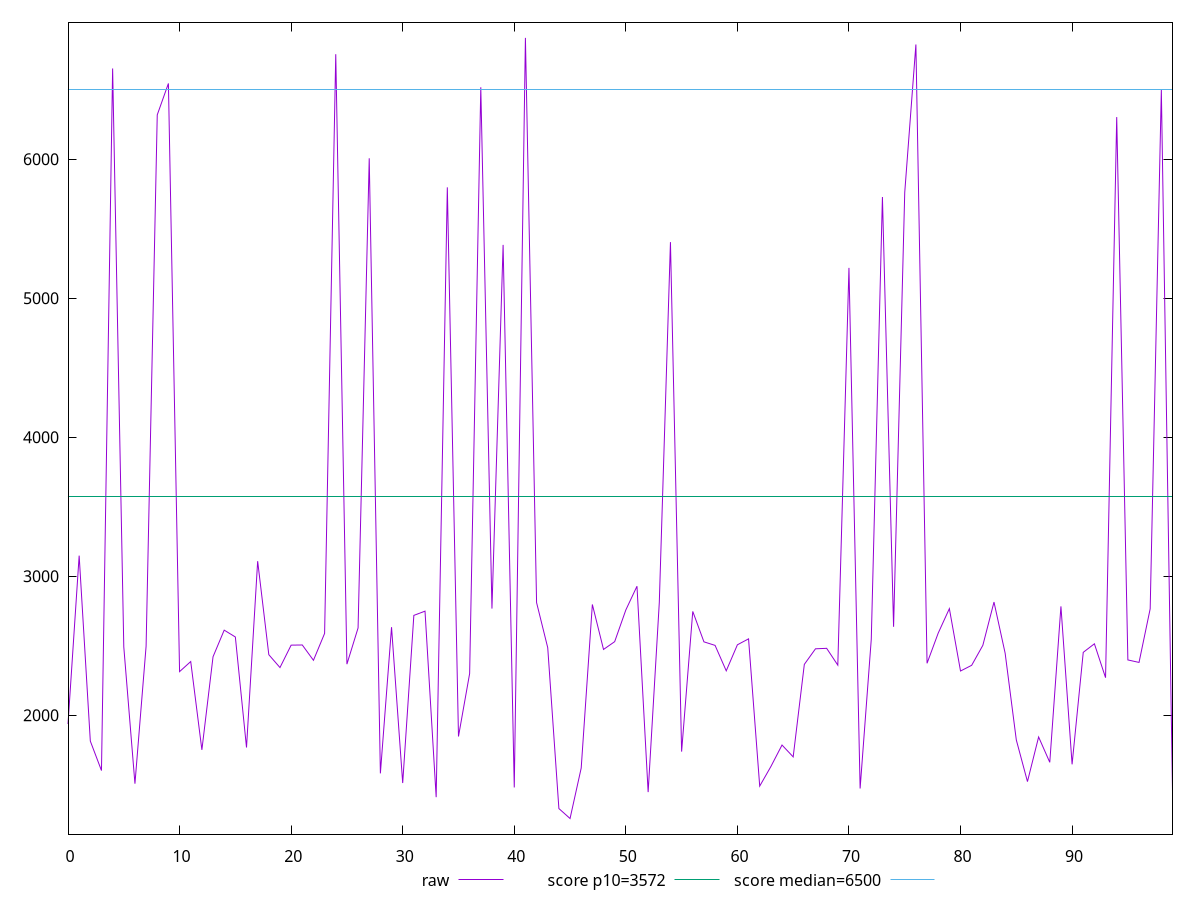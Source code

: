 reset

$raw <<EOF
0 1935.9835
1 3147.6029999999996
2 1813.1704999999997
3 1601.144
4 6653.352
5 2491.112
6 1506.4620000000002
7 2495.768
8 6319.67
9 6545.775999999999
10 2313.037
11 2385.605
12 1749.9340000000002
13 2420.036
14 2611.486
15 2562.208
16 1766.9679999999998
17 3107.7459999999996
18 2434.742
19 2342.3859999999995
20 2503.586
21 2504.8059999999996
22 2394.5780000000004
23 2587.9750000000004
24 6756.057999999999
25 2366.8460000000005
26 2627.2819999999997
27 6007.174000000001
28 1580.655
29 2632.7699999999995
30 1511.1929999999998
31 2717.8709999999996
32 2748.254
33 1409.5880000000002
34 5798.112999999999
35 1846.345
36 2299.309
37 6518.209
38 2766.728
39 5384.217
40 1479.219
41 6873.472
42 2809.866
43 2485.206
44 1327.54
45 1255.937
46 1619.0640000000003
47 2796.3779999999997
48 2472.646
49 2528.684
50 2756.6980000000003
51 2927.674
52 1445.8740000000003
53 2810.484
54 5403.92
55 1737.4095000000002
56 2746.3599999999997
57 2527.3720000000003
58 2501.844
59 2318.793
60 2506.076
61 2548.884
62 1489.122
63 1629.7355000000002
64 1784.7424999999998
65 1699.395
66 2365.2239999999997
67 2477.2799999999993
68 2480.702
69 2359.6899999999996
70 5218.717000000001
71 1471.758
72 2546.0730000000003
73 5728.539000000001
74 2635.5019999999995
75 5761.565000000001
76 6826.084000000001
77 2372.9979999999996
78 2590.3140000000003
79 2766.3489999999993
80 2317.434
81 2358.6180000000004
82 2502.108
83 2813.667
84 2445.441
85 1821.466
86 1521.666
87 1842.6300000000003
88 1660.2869999999998
89 2782.677
90 1645.905
91 2451.8959999999997
92 2513.26
93 2269.4199999999996
94 6303.946000000001
95 2397.16
96 2379.2480000000005
97 2765.152
98 6500.804000000001
99 1452.408
EOF

set key outside below
set xrange [0:99]
set yrange [1143.5863:6985.8227]
set trange [1143.5863:6985.8227]
set terminal svg size 640, 500 enhanced background rgb 'white'
set output "reports/report_00027_2021-02-24T12-40-31.850Z/first-cpu-idle/samples/agenda/raw/values.svg"

plot $raw title "raw" with line, \
     3572 title "score p10=3572", \
     6500 title "score median=6500"

reset

